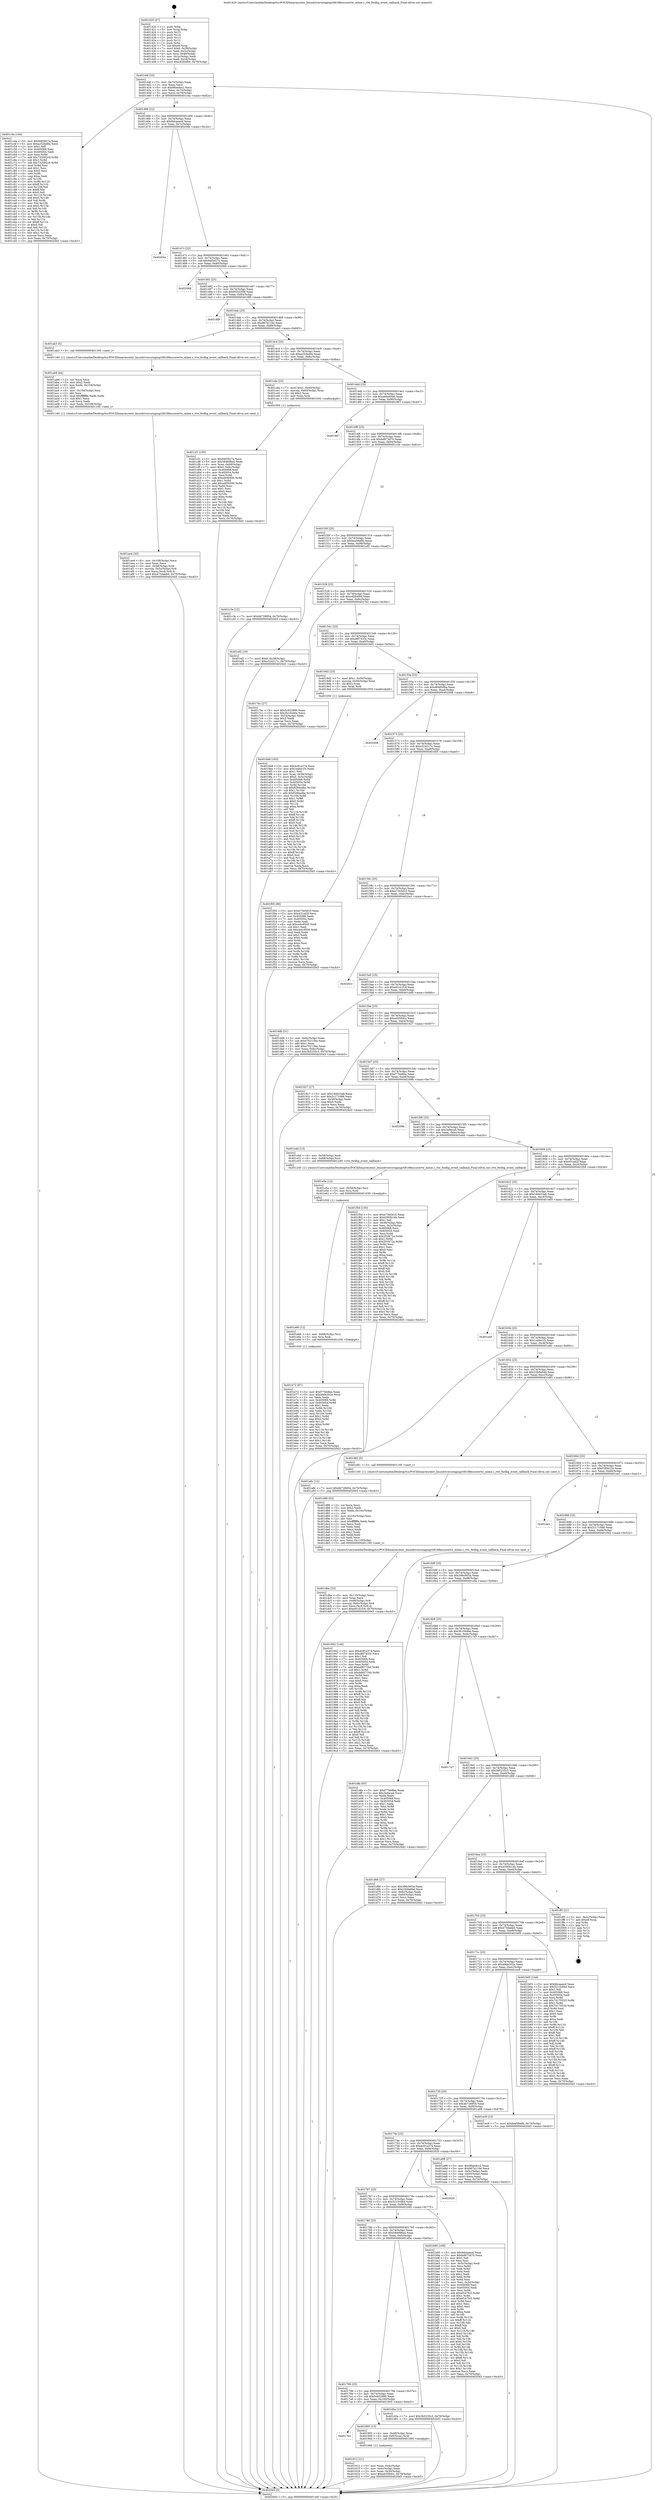 digraph "0x401420" {
  label = "0x401420 (/mnt/c/Users/mathe/Desktop/tcc/POCII/binaries/extr_linuxdriversstagingrtl8188eucorertw_mlme.c_rtw_fwdbg_event_callback_Final-ollvm.out::main(0))"
  labelloc = "t"
  node[shape=record]

  Entry [label="",width=0.3,height=0.3,shape=circle,fillcolor=black,style=filled]
  "0x40144f" [label="{
     0x40144f [23]\l
     | [instrs]\l
     &nbsp;&nbsp;0x40144f \<+3\>: mov -0x70(%rbp),%eax\l
     &nbsp;&nbsp;0x401452 \<+2\>: mov %eax,%ecx\l
     &nbsp;&nbsp;0x401454 \<+6\>: sub $0x86eedcc2,%ecx\l
     &nbsp;&nbsp;0x40145a \<+3\>: mov %eax,-0x74(%rbp)\l
     &nbsp;&nbsp;0x40145d \<+3\>: mov %ecx,-0x78(%rbp)\l
     &nbsp;&nbsp;0x401460 \<+6\>: je 0000000000401c4a \<main+0x82a\>\l
  }"]
  "0x401c4a" [label="{
     0x401c4a [144]\l
     | [instrs]\l
     &nbsp;&nbsp;0x401c4a \<+5\>: mov $0x94f3927a,%eax\l
     &nbsp;&nbsp;0x401c4f \<+5\>: mov $0xa252bd0e,%ecx\l
     &nbsp;&nbsp;0x401c54 \<+2\>: mov $0x1,%dl\l
     &nbsp;&nbsp;0x401c56 \<+7\>: mov 0x405068,%esi\l
     &nbsp;&nbsp;0x401c5d \<+7\>: mov 0x405054,%edi\l
     &nbsp;&nbsp;0x401c64 \<+3\>: mov %esi,%r8d\l
     &nbsp;&nbsp;0x401c67 \<+7\>: add $0x732082c9,%r8d\l
     &nbsp;&nbsp;0x401c6e \<+4\>: sub $0x1,%r8d\l
     &nbsp;&nbsp;0x401c72 \<+7\>: sub $0x732082c9,%r8d\l
     &nbsp;&nbsp;0x401c79 \<+4\>: imul %r8d,%esi\l
     &nbsp;&nbsp;0x401c7d \<+3\>: and $0x1,%esi\l
     &nbsp;&nbsp;0x401c80 \<+3\>: cmp $0x0,%esi\l
     &nbsp;&nbsp;0x401c83 \<+4\>: sete %r9b\l
     &nbsp;&nbsp;0x401c87 \<+3\>: cmp $0xa,%edi\l
     &nbsp;&nbsp;0x401c8a \<+4\>: setl %r10b\l
     &nbsp;&nbsp;0x401c8e \<+3\>: mov %r9b,%r11b\l
     &nbsp;&nbsp;0x401c91 \<+4\>: xor $0xff,%r11b\l
     &nbsp;&nbsp;0x401c95 \<+3\>: mov %r10b,%bl\l
     &nbsp;&nbsp;0x401c98 \<+3\>: xor $0xff,%bl\l
     &nbsp;&nbsp;0x401c9b \<+3\>: xor $0x0,%dl\l
     &nbsp;&nbsp;0x401c9e \<+3\>: mov %r11b,%r14b\l
     &nbsp;&nbsp;0x401ca1 \<+4\>: and $0x0,%r14b\l
     &nbsp;&nbsp;0x401ca5 \<+3\>: and %dl,%r9b\l
     &nbsp;&nbsp;0x401ca8 \<+3\>: mov %bl,%r15b\l
     &nbsp;&nbsp;0x401cab \<+4\>: and $0x0,%r15b\l
     &nbsp;&nbsp;0x401caf \<+3\>: and %dl,%r10b\l
     &nbsp;&nbsp;0x401cb2 \<+3\>: or %r9b,%r14b\l
     &nbsp;&nbsp;0x401cb5 \<+3\>: or %r10b,%r15b\l
     &nbsp;&nbsp;0x401cb8 \<+3\>: xor %r15b,%r14b\l
     &nbsp;&nbsp;0x401cbb \<+3\>: or %bl,%r11b\l
     &nbsp;&nbsp;0x401cbe \<+4\>: xor $0xff,%r11b\l
     &nbsp;&nbsp;0x401cc2 \<+3\>: or $0x0,%dl\l
     &nbsp;&nbsp;0x401cc5 \<+3\>: and %dl,%r11b\l
     &nbsp;&nbsp;0x401cc8 \<+3\>: or %r11b,%r14b\l
     &nbsp;&nbsp;0x401ccb \<+4\>: test $0x1,%r14b\l
     &nbsp;&nbsp;0x401ccf \<+3\>: cmovne %ecx,%eax\l
     &nbsp;&nbsp;0x401cd2 \<+3\>: mov %eax,-0x70(%rbp)\l
     &nbsp;&nbsp;0x401cd5 \<+5\>: jmp 00000000004020d3 \<main+0xcb3\>\l
  }"]
  "0x401466" [label="{
     0x401466 [22]\l
     | [instrs]\l
     &nbsp;&nbsp;0x401466 \<+5\>: jmp 000000000040146b \<main+0x4b\>\l
     &nbsp;&nbsp;0x40146b \<+3\>: mov -0x74(%rbp),%eax\l
     &nbsp;&nbsp;0x40146e \<+5\>: sub $0x8dcaeecd,%eax\l
     &nbsp;&nbsp;0x401473 \<+3\>: mov %eax,-0x7c(%rbp)\l
     &nbsp;&nbsp;0x401476 \<+6\>: je 000000000040204e \<main+0xc2e\>\l
  }"]
  Exit [label="",width=0.3,height=0.3,shape=circle,fillcolor=black,style=filled,peripheries=2]
  "0x40204e" [label="{
     0x40204e\l
  }", style=dashed]
  "0x40147c" [label="{
     0x40147c [22]\l
     | [instrs]\l
     &nbsp;&nbsp;0x40147c \<+5\>: jmp 0000000000401481 \<main+0x61\>\l
     &nbsp;&nbsp;0x401481 \<+3\>: mov -0x74(%rbp),%eax\l
     &nbsp;&nbsp;0x401484 \<+5\>: sub $0x94f3927a,%eax\l
     &nbsp;&nbsp;0x401489 \<+3\>: mov %eax,-0x80(%rbp)\l
     &nbsp;&nbsp;0x40148c \<+6\>: je 000000000040206d \<main+0xc4d\>\l
  }"]
  "0x401e72" [label="{
     0x401e72 [87]\l
     | [instrs]\l
     &nbsp;&nbsp;0x401e72 \<+5\>: mov $0xf77bb8ba,%eax\l
     &nbsp;&nbsp;0x401e77 \<+5\>: mov $0x49de302e,%ecx\l
     &nbsp;&nbsp;0x401e7c \<+2\>: xor %edx,%edx\l
     &nbsp;&nbsp;0x401e7e \<+8\>: mov 0x405068,%r8d\l
     &nbsp;&nbsp;0x401e86 \<+8\>: mov 0x405054,%r9d\l
     &nbsp;&nbsp;0x401e8e \<+3\>: sub $0x1,%edx\l
     &nbsp;&nbsp;0x401e91 \<+3\>: mov %r8d,%r10d\l
     &nbsp;&nbsp;0x401e94 \<+3\>: add %edx,%r10d\l
     &nbsp;&nbsp;0x401e97 \<+4\>: imul %r10d,%r8d\l
     &nbsp;&nbsp;0x401e9b \<+4\>: and $0x1,%r8d\l
     &nbsp;&nbsp;0x401e9f \<+4\>: cmp $0x0,%r8d\l
     &nbsp;&nbsp;0x401ea3 \<+4\>: sete %r11b\l
     &nbsp;&nbsp;0x401ea7 \<+4\>: cmp $0xa,%r9d\l
     &nbsp;&nbsp;0x401eab \<+3\>: setl %bl\l
     &nbsp;&nbsp;0x401eae \<+3\>: mov %r11b,%r14b\l
     &nbsp;&nbsp;0x401eb1 \<+3\>: and %bl,%r14b\l
     &nbsp;&nbsp;0x401eb4 \<+3\>: xor %bl,%r11b\l
     &nbsp;&nbsp;0x401eb7 \<+3\>: or %r11b,%r14b\l
     &nbsp;&nbsp;0x401eba \<+4\>: test $0x1,%r14b\l
     &nbsp;&nbsp;0x401ebe \<+3\>: cmovne %ecx,%eax\l
     &nbsp;&nbsp;0x401ec1 \<+3\>: mov %eax,-0x70(%rbp)\l
     &nbsp;&nbsp;0x401ec4 \<+5\>: jmp 00000000004020d3 \<main+0xcb3\>\l
  }"]
  "0x40206d" [label="{
     0x40206d\l
  }", style=dashed]
  "0x401492" [label="{
     0x401492 [25]\l
     | [instrs]\l
     &nbsp;&nbsp;0x401492 \<+5\>: jmp 0000000000401497 \<main+0x77\>\l
     &nbsp;&nbsp;0x401497 \<+3\>: mov -0x74(%rbp),%eax\l
     &nbsp;&nbsp;0x40149a \<+5\>: sub $0x95542f38,%eax\l
     &nbsp;&nbsp;0x40149f \<+6\>: mov %eax,-0x84(%rbp)\l
     &nbsp;&nbsp;0x4014a5 \<+6\>: je 00000000004018f9 \<main+0x4d9\>\l
  }"]
  "0x401e66" [label="{
     0x401e66 [12]\l
     | [instrs]\l
     &nbsp;&nbsp;0x401e66 \<+4\>: mov -0x68(%rbp),%rsi\l
     &nbsp;&nbsp;0x401e6a \<+3\>: mov %rsi,%rdi\l
     &nbsp;&nbsp;0x401e6d \<+5\>: call 0000000000401030 \<free@plt\>\l
     | [calls]\l
     &nbsp;&nbsp;0x401030 \{1\} (unknown)\l
  }"]
  "0x4018f9" [label="{
     0x4018f9\l
  }", style=dashed]
  "0x4014ab" [label="{
     0x4014ab [25]\l
     | [instrs]\l
     &nbsp;&nbsp;0x4014ab \<+5\>: jmp 00000000004014b0 \<main+0x90\>\l
     &nbsp;&nbsp;0x4014b0 \<+3\>: mov -0x74(%rbp),%eax\l
     &nbsp;&nbsp;0x4014b3 \<+5\>: sub $0x967a116e,%eax\l
     &nbsp;&nbsp;0x4014b8 \<+6\>: mov %eax,-0x88(%rbp)\l
     &nbsp;&nbsp;0x4014be \<+6\>: je 0000000000401ab3 \<main+0x693\>\l
  }"]
  "0x401e5a" [label="{
     0x401e5a [12]\l
     | [instrs]\l
     &nbsp;&nbsp;0x401e5a \<+4\>: mov -0x58(%rbp),%rsi\l
     &nbsp;&nbsp;0x401e5e \<+3\>: mov %rsi,%rdi\l
     &nbsp;&nbsp;0x401e61 \<+5\>: call 0000000000401030 \<free@plt\>\l
     | [calls]\l
     &nbsp;&nbsp;0x401030 \{1\} (unknown)\l
  }"]
  "0x401ab3" [label="{
     0x401ab3 [5]\l
     | [instrs]\l
     &nbsp;&nbsp;0x401ab3 \<+5\>: call 0000000000401160 \<next_i\>\l
     | [calls]\l
     &nbsp;&nbsp;0x401160 \{1\} (/mnt/c/Users/mathe/Desktop/tcc/POCII/binaries/extr_linuxdriversstagingrtl8188eucorertw_mlme.c_rtw_fwdbg_event_callback_Final-ollvm.out::next_i)\l
  }"]
  "0x4014c4" [label="{
     0x4014c4 [25]\l
     | [instrs]\l
     &nbsp;&nbsp;0x4014c4 \<+5\>: jmp 00000000004014c9 \<main+0xa9\>\l
     &nbsp;&nbsp;0x4014c9 \<+3\>: mov -0x74(%rbp),%eax\l
     &nbsp;&nbsp;0x4014cc \<+5\>: sub $0xa252bd0e,%eax\l
     &nbsp;&nbsp;0x4014d1 \<+6\>: mov %eax,-0x8c(%rbp)\l
     &nbsp;&nbsp;0x4014d7 \<+6\>: je 0000000000401cda \<main+0x8ba\>\l
  }"]
  "0x401dba" [label="{
     0x401dba [33]\l
     | [instrs]\l
     &nbsp;&nbsp;0x401dba \<+6\>: mov -0x110(%rbp),%ecx\l
     &nbsp;&nbsp;0x401dc0 \<+3\>: imul %eax,%ecx\l
     &nbsp;&nbsp;0x401dc3 \<+4\>: mov -0x68(%rbp),%r8\l
     &nbsp;&nbsp;0x401dc7 \<+4\>: movslq -0x6c(%rbp),%r9\l
     &nbsp;&nbsp;0x401dcb \<+4\>: mov %ecx,(%r8,%r9,4)\l
     &nbsp;&nbsp;0x401dcf \<+7\>: movl $0xe9141f18,-0x70(%rbp)\l
     &nbsp;&nbsp;0x401dd6 \<+5\>: jmp 00000000004020d3 \<main+0xcb3\>\l
  }"]
  "0x401cda" [label="{
     0x401cda [23]\l
     | [instrs]\l
     &nbsp;&nbsp;0x401cda \<+7\>: movl $0x1,-0x60(%rbp)\l
     &nbsp;&nbsp;0x401ce1 \<+4\>: movslq -0x60(%rbp),%rax\l
     &nbsp;&nbsp;0x401ce5 \<+4\>: shl $0x2,%rax\l
     &nbsp;&nbsp;0x401ce9 \<+3\>: mov %rax,%rdi\l
     &nbsp;&nbsp;0x401cec \<+5\>: call 0000000000401050 \<malloc@plt\>\l
     | [calls]\l
     &nbsp;&nbsp;0x401050 \{1\} (unknown)\l
  }"]
  "0x4014dd" [label="{
     0x4014dd [25]\l
     | [instrs]\l
     &nbsp;&nbsp;0x4014dd \<+5\>: jmp 00000000004014e2 \<main+0xc2\>\l
     &nbsp;&nbsp;0x4014e2 \<+3\>: mov -0x74(%rbp),%eax\l
     &nbsp;&nbsp;0x4014e5 \<+5\>: sub $0xa66e60e6,%eax\l
     &nbsp;&nbsp;0x4014ea \<+6\>: mov %eax,-0x90(%rbp)\l
     &nbsp;&nbsp;0x4014f0 \<+6\>: je 0000000000401867 \<main+0x447\>\l
  }"]
  "0x401d86" [label="{
     0x401d86 [52]\l
     | [instrs]\l
     &nbsp;&nbsp;0x401d86 \<+2\>: xor %ecx,%ecx\l
     &nbsp;&nbsp;0x401d88 \<+5\>: mov $0x2,%edx\l
     &nbsp;&nbsp;0x401d8d \<+6\>: mov %edx,-0x10c(%rbp)\l
     &nbsp;&nbsp;0x401d93 \<+1\>: cltd\l
     &nbsp;&nbsp;0x401d94 \<+6\>: mov -0x10c(%rbp),%esi\l
     &nbsp;&nbsp;0x401d9a \<+2\>: idiv %esi\l
     &nbsp;&nbsp;0x401d9c \<+6\>: imul $0xfffffffe,%edx,%edx\l
     &nbsp;&nbsp;0x401da2 \<+2\>: mov %ecx,%edi\l
     &nbsp;&nbsp;0x401da4 \<+2\>: sub %edx,%edi\l
     &nbsp;&nbsp;0x401da6 \<+2\>: mov %ecx,%edx\l
     &nbsp;&nbsp;0x401da8 \<+3\>: sub $0x1,%edx\l
     &nbsp;&nbsp;0x401dab \<+2\>: add %edx,%edi\l
     &nbsp;&nbsp;0x401dad \<+2\>: sub %edi,%ecx\l
     &nbsp;&nbsp;0x401daf \<+6\>: mov %ecx,-0x110(%rbp)\l
     &nbsp;&nbsp;0x401db5 \<+5\>: call 0000000000401160 \<next_i\>\l
     | [calls]\l
     &nbsp;&nbsp;0x401160 \{1\} (/mnt/c/Users/mathe/Desktop/tcc/POCII/binaries/extr_linuxdriversstagingrtl8188eucorertw_mlme.c_rtw_fwdbg_event_callback_Final-ollvm.out::next_i)\l
  }"]
  "0x401867" [label="{
     0x401867\l
  }", style=dashed]
  "0x4014f6" [label="{
     0x4014f6 [25]\l
     | [instrs]\l
     &nbsp;&nbsp;0x4014f6 \<+5\>: jmp 00000000004014fb \<main+0xdb\>\l
     &nbsp;&nbsp;0x4014fb \<+3\>: mov -0x74(%rbp),%eax\l
     &nbsp;&nbsp;0x4014fe \<+5\>: sub $0xbd873d70,%eax\l
     &nbsp;&nbsp;0x401503 \<+6\>: mov %eax,-0x94(%rbp)\l
     &nbsp;&nbsp;0x401509 \<+6\>: je 0000000000401c3e \<main+0x81e\>\l
  }"]
  "0x401cf1" [label="{
     0x401cf1 [105]\l
     | [instrs]\l
     &nbsp;&nbsp;0x401cf1 \<+5\>: mov $0x94f3927a,%ecx\l
     &nbsp;&nbsp;0x401cf6 \<+5\>: mov $0x584698a4,%edx\l
     &nbsp;&nbsp;0x401cfb \<+4\>: mov %rax,-0x68(%rbp)\l
     &nbsp;&nbsp;0x401cff \<+7\>: movl $0x0,-0x6c(%rbp)\l
     &nbsp;&nbsp;0x401d06 \<+7\>: mov 0x405068,%esi\l
     &nbsp;&nbsp;0x401d0d \<+8\>: mov 0x405054,%r8d\l
     &nbsp;&nbsp;0x401d15 \<+3\>: mov %esi,%r9d\l
     &nbsp;&nbsp;0x401d18 \<+7\>: sub $0xa4f36500,%r9d\l
     &nbsp;&nbsp;0x401d1f \<+4\>: sub $0x1,%r9d\l
     &nbsp;&nbsp;0x401d23 \<+7\>: add $0xa4f36500,%r9d\l
     &nbsp;&nbsp;0x401d2a \<+4\>: imul %r9d,%esi\l
     &nbsp;&nbsp;0x401d2e \<+3\>: and $0x1,%esi\l
     &nbsp;&nbsp;0x401d31 \<+3\>: cmp $0x0,%esi\l
     &nbsp;&nbsp;0x401d34 \<+4\>: sete %r10b\l
     &nbsp;&nbsp;0x401d38 \<+4\>: cmp $0xa,%r8d\l
     &nbsp;&nbsp;0x401d3c \<+4\>: setl %r11b\l
     &nbsp;&nbsp;0x401d40 \<+3\>: mov %r10b,%bl\l
     &nbsp;&nbsp;0x401d43 \<+3\>: and %r11b,%bl\l
     &nbsp;&nbsp;0x401d46 \<+3\>: xor %r11b,%r10b\l
     &nbsp;&nbsp;0x401d49 \<+3\>: or %r10b,%bl\l
     &nbsp;&nbsp;0x401d4c \<+3\>: test $0x1,%bl\l
     &nbsp;&nbsp;0x401d4f \<+3\>: cmovne %edx,%ecx\l
     &nbsp;&nbsp;0x401d52 \<+3\>: mov %ecx,-0x70(%rbp)\l
     &nbsp;&nbsp;0x401d55 \<+5\>: jmp 00000000004020d3 \<main+0xcb3\>\l
  }"]
  "0x401c3e" [label="{
     0x401c3e [12]\l
     | [instrs]\l
     &nbsp;&nbsp;0x401c3e \<+7\>: movl $0x4b728954,-0x70(%rbp)\l
     &nbsp;&nbsp;0x401c45 \<+5\>: jmp 00000000004020d3 \<main+0xcb3\>\l
  }"]
  "0x40150f" [label="{
     0x40150f [25]\l
     | [instrs]\l
     &nbsp;&nbsp;0x40150f \<+5\>: jmp 0000000000401514 \<main+0xf4\>\l
     &nbsp;&nbsp;0x401514 \<+3\>: mov -0x74(%rbp),%eax\l
     &nbsp;&nbsp;0x401517 \<+5\>: sub $0xbea58a9b,%eax\l
     &nbsp;&nbsp;0x40151c \<+6\>: mov %eax,-0x98(%rbp)\l
     &nbsp;&nbsp;0x401522 \<+6\>: je 0000000000401ef2 \<main+0xad2\>\l
  }"]
  "0x401ae4" [label="{
     0x401ae4 [33]\l
     | [instrs]\l
     &nbsp;&nbsp;0x401ae4 \<+6\>: mov -0x108(%rbp),%ecx\l
     &nbsp;&nbsp;0x401aea \<+3\>: imul %eax,%ecx\l
     &nbsp;&nbsp;0x401aed \<+4\>: mov -0x58(%rbp),%rdi\l
     &nbsp;&nbsp;0x401af1 \<+4\>: movslq -0x5c(%rbp),%r8\l
     &nbsp;&nbsp;0x401af5 \<+4\>: mov %ecx,(%rdi,%r8,4)\l
     &nbsp;&nbsp;0x401af9 \<+7\>: movl $0x473dabb0,-0x70(%rbp)\l
     &nbsp;&nbsp;0x401b00 \<+5\>: jmp 00000000004020d3 \<main+0xcb3\>\l
  }"]
  "0x401ef2" [label="{
     0x401ef2 [19]\l
     | [instrs]\l
     &nbsp;&nbsp;0x401ef2 \<+7\>: movl $0x0,-0x38(%rbp)\l
     &nbsp;&nbsp;0x401ef9 \<+7\>: movl $0xe324217c,-0x70(%rbp)\l
     &nbsp;&nbsp;0x401f00 \<+5\>: jmp 00000000004020d3 \<main+0xcb3\>\l
  }"]
  "0x401528" [label="{
     0x401528 [25]\l
     | [instrs]\l
     &nbsp;&nbsp;0x401528 \<+5\>: jmp 000000000040152d \<main+0x10d\>\l
     &nbsp;&nbsp;0x40152d \<+3\>: mov -0x74(%rbp),%eax\l
     &nbsp;&nbsp;0x401530 \<+5\>: sub $0xc8284f00,%eax\l
     &nbsp;&nbsp;0x401535 \<+6\>: mov %eax,-0x9c(%rbp)\l
     &nbsp;&nbsp;0x40153b \<+6\>: je 00000000004017bc \<main+0x39c\>\l
  }"]
  "0x401ab8" [label="{
     0x401ab8 [44]\l
     | [instrs]\l
     &nbsp;&nbsp;0x401ab8 \<+2\>: xor %ecx,%ecx\l
     &nbsp;&nbsp;0x401aba \<+5\>: mov $0x2,%edx\l
     &nbsp;&nbsp;0x401abf \<+6\>: mov %edx,-0x104(%rbp)\l
     &nbsp;&nbsp;0x401ac5 \<+1\>: cltd\l
     &nbsp;&nbsp;0x401ac6 \<+6\>: mov -0x104(%rbp),%esi\l
     &nbsp;&nbsp;0x401acc \<+2\>: idiv %esi\l
     &nbsp;&nbsp;0x401ace \<+6\>: imul $0xfffffffe,%edx,%edx\l
     &nbsp;&nbsp;0x401ad4 \<+3\>: sub $0x1,%ecx\l
     &nbsp;&nbsp;0x401ad7 \<+2\>: sub %ecx,%edx\l
     &nbsp;&nbsp;0x401ad9 \<+6\>: mov %edx,-0x108(%rbp)\l
     &nbsp;&nbsp;0x401adf \<+5\>: call 0000000000401160 \<next_i\>\l
     | [calls]\l
     &nbsp;&nbsp;0x401160 \{1\} (/mnt/c/Users/mathe/Desktop/tcc/POCII/binaries/extr_linuxdriversstagingrtl8188eucorertw_mlme.c_rtw_fwdbg_event_callback_Final-ollvm.out::next_i)\l
  }"]
  "0x4017bc" [label="{
     0x4017bc [27]\l
     | [instrs]\l
     &nbsp;&nbsp;0x4017bc \<+5\>: mov $0x5c652880,%eax\l
     &nbsp;&nbsp;0x4017c1 \<+5\>: mov $0x3b10446e,%ecx\l
     &nbsp;&nbsp;0x4017c6 \<+3\>: mov -0x34(%rbp),%edx\l
     &nbsp;&nbsp;0x4017c9 \<+3\>: cmp $0x2,%edx\l
     &nbsp;&nbsp;0x4017cc \<+3\>: cmovne %ecx,%eax\l
     &nbsp;&nbsp;0x4017cf \<+3\>: mov %eax,-0x70(%rbp)\l
     &nbsp;&nbsp;0x4017d2 \<+5\>: jmp 00000000004020d3 \<main+0xcb3\>\l
  }"]
  "0x401541" [label="{
     0x401541 [25]\l
     | [instrs]\l
     &nbsp;&nbsp;0x401541 \<+5\>: jmp 0000000000401546 \<main+0x126\>\l
     &nbsp;&nbsp;0x401546 \<+3\>: mov -0x74(%rbp),%eax\l
     &nbsp;&nbsp;0x401549 \<+5\>: sub $0xd6f7433c,%eax\l
     &nbsp;&nbsp;0x40154e \<+6\>: mov %eax,-0xa0(%rbp)\l
     &nbsp;&nbsp;0x401554 \<+6\>: je 00000000004019d2 \<main+0x5b2\>\l
  }"]
  "0x4020d3" [label="{
     0x4020d3 [5]\l
     | [instrs]\l
     &nbsp;&nbsp;0x4020d3 \<+5\>: jmp 000000000040144f \<main+0x2f\>\l
  }"]
  "0x401420" [label="{
     0x401420 [47]\l
     | [instrs]\l
     &nbsp;&nbsp;0x401420 \<+1\>: push %rbp\l
     &nbsp;&nbsp;0x401421 \<+3\>: mov %rsp,%rbp\l
     &nbsp;&nbsp;0x401424 \<+2\>: push %r15\l
     &nbsp;&nbsp;0x401426 \<+2\>: push %r14\l
     &nbsp;&nbsp;0x401428 \<+2\>: push %r13\l
     &nbsp;&nbsp;0x40142a \<+2\>: push %r12\l
     &nbsp;&nbsp;0x40142c \<+1\>: push %rbx\l
     &nbsp;&nbsp;0x40142d \<+7\>: sub $0xe8,%rsp\l
     &nbsp;&nbsp;0x401434 \<+7\>: movl $0x0,-0x38(%rbp)\l
     &nbsp;&nbsp;0x40143b \<+3\>: mov %edi,-0x3c(%rbp)\l
     &nbsp;&nbsp;0x40143e \<+4\>: mov %rsi,-0x48(%rbp)\l
     &nbsp;&nbsp;0x401442 \<+3\>: mov -0x3c(%rbp),%edi\l
     &nbsp;&nbsp;0x401445 \<+3\>: mov %edi,-0x34(%rbp)\l
     &nbsp;&nbsp;0x401448 \<+7\>: movl $0xc8284f00,-0x70(%rbp)\l
  }"]
  "0x4019e9" [label="{
     0x4019e9 [163]\l
     | [instrs]\l
     &nbsp;&nbsp;0x4019e9 \<+5\>: mov $0x4c91e374,%ecx\l
     &nbsp;&nbsp;0x4019ee \<+5\>: mov $0x1ed4a1f1,%edx\l
     &nbsp;&nbsp;0x4019f3 \<+3\>: mov $0x1,%sil\l
     &nbsp;&nbsp;0x4019f6 \<+4\>: mov %rax,-0x58(%rbp)\l
     &nbsp;&nbsp;0x4019fa \<+7\>: movl $0x0,-0x5c(%rbp)\l
     &nbsp;&nbsp;0x401a01 \<+8\>: mov 0x405068,%r8d\l
     &nbsp;&nbsp;0x401a09 \<+8\>: mov 0x405054,%r9d\l
     &nbsp;&nbsp;0x401a11 \<+3\>: mov %r8d,%r10d\l
     &nbsp;&nbsp;0x401a14 \<+7\>: sub $0x8284adbc,%r10d\l
     &nbsp;&nbsp;0x401a1b \<+4\>: sub $0x1,%r10d\l
     &nbsp;&nbsp;0x401a1f \<+7\>: add $0x8284adbc,%r10d\l
     &nbsp;&nbsp;0x401a26 \<+4\>: imul %r10d,%r8d\l
     &nbsp;&nbsp;0x401a2a \<+4\>: and $0x1,%r8d\l
     &nbsp;&nbsp;0x401a2e \<+4\>: cmp $0x0,%r8d\l
     &nbsp;&nbsp;0x401a32 \<+4\>: sete %r11b\l
     &nbsp;&nbsp;0x401a36 \<+4\>: cmp $0xa,%r9d\l
     &nbsp;&nbsp;0x401a3a \<+3\>: setl %bl\l
     &nbsp;&nbsp;0x401a3d \<+3\>: mov %r11b,%r14b\l
     &nbsp;&nbsp;0x401a40 \<+4\>: xor $0xff,%r14b\l
     &nbsp;&nbsp;0x401a44 \<+3\>: mov %bl,%r15b\l
     &nbsp;&nbsp;0x401a47 \<+4\>: xor $0xff,%r15b\l
     &nbsp;&nbsp;0x401a4b \<+4\>: xor $0x0,%sil\l
     &nbsp;&nbsp;0x401a4f \<+3\>: mov %r14b,%r12b\l
     &nbsp;&nbsp;0x401a52 \<+4\>: and $0x0,%r12b\l
     &nbsp;&nbsp;0x401a56 \<+3\>: and %sil,%r11b\l
     &nbsp;&nbsp;0x401a59 \<+3\>: mov %r15b,%r13b\l
     &nbsp;&nbsp;0x401a5c \<+4\>: and $0x0,%r13b\l
     &nbsp;&nbsp;0x401a60 \<+3\>: and %sil,%bl\l
     &nbsp;&nbsp;0x401a63 \<+3\>: or %r11b,%r12b\l
     &nbsp;&nbsp;0x401a66 \<+3\>: or %bl,%r13b\l
     &nbsp;&nbsp;0x401a69 \<+3\>: xor %r13b,%r12b\l
     &nbsp;&nbsp;0x401a6c \<+3\>: or %r15b,%r14b\l
     &nbsp;&nbsp;0x401a6f \<+4\>: xor $0xff,%r14b\l
     &nbsp;&nbsp;0x401a73 \<+4\>: or $0x0,%sil\l
     &nbsp;&nbsp;0x401a77 \<+3\>: and %sil,%r14b\l
     &nbsp;&nbsp;0x401a7a \<+3\>: or %r14b,%r12b\l
     &nbsp;&nbsp;0x401a7d \<+4\>: test $0x1,%r12b\l
     &nbsp;&nbsp;0x401a81 \<+3\>: cmovne %edx,%ecx\l
     &nbsp;&nbsp;0x401a84 \<+3\>: mov %ecx,-0x70(%rbp)\l
     &nbsp;&nbsp;0x401a87 \<+5\>: jmp 00000000004020d3 \<main+0xcb3\>\l
  }"]
  "0x4019d2" [label="{
     0x4019d2 [23]\l
     | [instrs]\l
     &nbsp;&nbsp;0x4019d2 \<+7\>: movl $0x1,-0x50(%rbp)\l
     &nbsp;&nbsp;0x4019d9 \<+4\>: movslq -0x50(%rbp),%rax\l
     &nbsp;&nbsp;0x4019dd \<+4\>: shl $0x2,%rax\l
     &nbsp;&nbsp;0x4019e1 \<+3\>: mov %rax,%rdi\l
     &nbsp;&nbsp;0x4019e4 \<+5\>: call 0000000000401050 \<malloc@plt\>\l
     | [calls]\l
     &nbsp;&nbsp;0x401050 \{1\} (unknown)\l
  }"]
  "0x40155a" [label="{
     0x40155a [25]\l
     | [instrs]\l
     &nbsp;&nbsp;0x40155a \<+5\>: jmp 000000000040155f \<main+0x13f\>\l
     &nbsp;&nbsp;0x40155f \<+3\>: mov -0x74(%rbp),%eax\l
     &nbsp;&nbsp;0x401562 \<+5\>: sub $0xd8483dba,%eax\l
     &nbsp;&nbsp;0x401567 \<+6\>: mov %eax,-0xa4(%rbp)\l
     &nbsp;&nbsp;0x40156d \<+6\>: je 0000000000402008 \<main+0xbe8\>\l
  }"]
  "0x401912" [label="{
     0x401912 [21]\l
     | [instrs]\l
     &nbsp;&nbsp;0x401912 \<+3\>: mov %eax,-0x4c(%rbp)\l
     &nbsp;&nbsp;0x401915 \<+3\>: mov -0x4c(%rbp),%eax\l
     &nbsp;&nbsp;0x401918 \<+3\>: mov %eax,-0x30(%rbp)\l
     &nbsp;&nbsp;0x40191b \<+7\>: movl $0xed3584cc,-0x70(%rbp)\l
     &nbsp;&nbsp;0x401922 \<+5\>: jmp 00000000004020d3 \<main+0xcb3\>\l
  }"]
  "0x402008" [label="{
     0x402008\l
  }", style=dashed]
  "0x401573" [label="{
     0x401573 [25]\l
     | [instrs]\l
     &nbsp;&nbsp;0x401573 \<+5\>: jmp 0000000000401578 \<main+0x158\>\l
     &nbsp;&nbsp;0x401578 \<+3\>: mov -0x74(%rbp),%eax\l
     &nbsp;&nbsp;0x40157b \<+5\>: sub $0xe324217c,%eax\l
     &nbsp;&nbsp;0x401580 \<+6\>: mov %eax,-0xa8(%rbp)\l
     &nbsp;&nbsp;0x401586 \<+6\>: je 0000000000401f05 \<main+0xae5\>\l
  }"]
  "0x4017b2" [label="{
     0x4017b2\l
  }", style=dashed]
  "0x401f05" [label="{
     0x401f05 [88]\l
     | [instrs]\l
     &nbsp;&nbsp;0x401f05 \<+5\>: mov $0xe73e5d10,%eax\l
     &nbsp;&nbsp;0x401f0a \<+5\>: mov $0x431ad2f,%ecx\l
     &nbsp;&nbsp;0x401f0f \<+7\>: mov 0x405068,%edx\l
     &nbsp;&nbsp;0x401f16 \<+7\>: mov 0x405054,%esi\l
     &nbsp;&nbsp;0x401f1d \<+2\>: mov %edx,%edi\l
     &nbsp;&nbsp;0x401f1f \<+6\>: sub $0xce4c8500,%edi\l
     &nbsp;&nbsp;0x401f25 \<+3\>: sub $0x1,%edi\l
     &nbsp;&nbsp;0x401f28 \<+6\>: add $0xce4c8500,%edi\l
     &nbsp;&nbsp;0x401f2e \<+3\>: imul %edi,%edx\l
     &nbsp;&nbsp;0x401f31 \<+3\>: and $0x1,%edx\l
     &nbsp;&nbsp;0x401f34 \<+3\>: cmp $0x0,%edx\l
     &nbsp;&nbsp;0x401f37 \<+4\>: sete %r8b\l
     &nbsp;&nbsp;0x401f3b \<+3\>: cmp $0xa,%esi\l
     &nbsp;&nbsp;0x401f3e \<+4\>: setl %r9b\l
     &nbsp;&nbsp;0x401f42 \<+3\>: mov %r8b,%r10b\l
     &nbsp;&nbsp;0x401f45 \<+3\>: and %r9b,%r10b\l
     &nbsp;&nbsp;0x401f48 \<+3\>: xor %r9b,%r8b\l
     &nbsp;&nbsp;0x401f4b \<+3\>: or %r8b,%r10b\l
     &nbsp;&nbsp;0x401f4e \<+4\>: test $0x1,%r10b\l
     &nbsp;&nbsp;0x401f52 \<+3\>: cmovne %ecx,%eax\l
     &nbsp;&nbsp;0x401f55 \<+3\>: mov %eax,-0x70(%rbp)\l
     &nbsp;&nbsp;0x401f58 \<+5\>: jmp 00000000004020d3 \<main+0xcb3\>\l
  }"]
  "0x40158c" [label="{
     0x40158c [25]\l
     | [instrs]\l
     &nbsp;&nbsp;0x40158c \<+5\>: jmp 0000000000401591 \<main+0x171\>\l
     &nbsp;&nbsp;0x401591 \<+3\>: mov -0x74(%rbp),%eax\l
     &nbsp;&nbsp;0x401594 \<+5\>: sub $0xe73e5d10,%eax\l
     &nbsp;&nbsp;0x401599 \<+6\>: mov %eax,-0xac(%rbp)\l
     &nbsp;&nbsp;0x40159f \<+6\>: je 00000000004020cc \<main+0xcac\>\l
  }"]
  "0x401905" [label="{
     0x401905 [13]\l
     | [instrs]\l
     &nbsp;&nbsp;0x401905 \<+4\>: mov -0x48(%rbp),%rax\l
     &nbsp;&nbsp;0x401909 \<+4\>: mov 0x8(%rax),%rdi\l
     &nbsp;&nbsp;0x40190d \<+5\>: call 0000000000401060 \<atoi@plt\>\l
     | [calls]\l
     &nbsp;&nbsp;0x401060 \{1\} (unknown)\l
  }"]
  "0x4020cc" [label="{
     0x4020cc\l
  }", style=dashed]
  "0x4015a5" [label="{
     0x4015a5 [25]\l
     | [instrs]\l
     &nbsp;&nbsp;0x4015a5 \<+5\>: jmp 00000000004015aa \<main+0x18a\>\l
     &nbsp;&nbsp;0x4015aa \<+3\>: mov -0x74(%rbp),%eax\l
     &nbsp;&nbsp;0x4015ad \<+5\>: sub $0xe9141f18,%eax\l
     &nbsp;&nbsp;0x4015b2 \<+6\>: mov %eax,-0xb0(%rbp)\l
     &nbsp;&nbsp;0x4015b8 \<+6\>: je 0000000000401ddb \<main+0x9bb\>\l
  }"]
  "0x401799" [label="{
     0x401799 [25]\l
     | [instrs]\l
     &nbsp;&nbsp;0x401799 \<+5\>: jmp 000000000040179e \<main+0x37e\>\l
     &nbsp;&nbsp;0x40179e \<+3\>: mov -0x74(%rbp),%eax\l
     &nbsp;&nbsp;0x4017a1 \<+5\>: sub $0x5c652880,%eax\l
     &nbsp;&nbsp;0x4017a6 \<+6\>: mov %eax,-0x100(%rbp)\l
     &nbsp;&nbsp;0x4017ac \<+6\>: je 0000000000401905 \<main+0x4e5\>\l
  }"]
  "0x401ddb" [label="{
     0x401ddb [31]\l
     | [instrs]\l
     &nbsp;&nbsp;0x401ddb \<+3\>: mov -0x6c(%rbp),%eax\l
     &nbsp;&nbsp;0x401dde \<+5\>: sub $0xe76213be,%eax\l
     &nbsp;&nbsp;0x401de3 \<+3\>: add $0x1,%eax\l
     &nbsp;&nbsp;0x401de6 \<+5\>: add $0xe76213be,%eax\l
     &nbsp;&nbsp;0x401deb \<+3\>: mov %eax,-0x6c(%rbp)\l
     &nbsp;&nbsp;0x401dee \<+7\>: movl $0x3b5235c3,-0x70(%rbp)\l
     &nbsp;&nbsp;0x401df5 \<+5\>: jmp 00000000004020d3 \<main+0xcb3\>\l
  }"]
  "0x4015be" [label="{
     0x4015be [25]\l
     | [instrs]\l
     &nbsp;&nbsp;0x4015be \<+5\>: jmp 00000000004015c3 \<main+0x1a3\>\l
     &nbsp;&nbsp;0x4015c3 \<+3\>: mov -0x74(%rbp),%eax\l
     &nbsp;&nbsp;0x4015c6 \<+5\>: sub $0xed3584cc,%eax\l
     &nbsp;&nbsp;0x4015cb \<+6\>: mov %eax,-0xb4(%rbp)\l
     &nbsp;&nbsp;0x4015d1 \<+6\>: je 0000000000401927 \<main+0x507\>\l
  }"]
  "0x401d5a" [label="{
     0x401d5a [12]\l
     | [instrs]\l
     &nbsp;&nbsp;0x401d5a \<+7\>: movl $0x3b5235c3,-0x70(%rbp)\l
     &nbsp;&nbsp;0x401d61 \<+5\>: jmp 00000000004020d3 \<main+0xcb3\>\l
  }"]
  "0x401927" [label="{
     0x401927 [27]\l
     | [instrs]\l
     &nbsp;&nbsp;0x401927 \<+5\>: mov $0x1ddd23ab,%eax\l
     &nbsp;&nbsp;0x40192c \<+5\>: mov $0x2c171688,%ecx\l
     &nbsp;&nbsp;0x401931 \<+3\>: mov -0x30(%rbp),%edx\l
     &nbsp;&nbsp;0x401934 \<+3\>: cmp $0x0,%edx\l
     &nbsp;&nbsp;0x401937 \<+3\>: cmove %ecx,%eax\l
     &nbsp;&nbsp;0x40193a \<+3\>: mov %eax,-0x70(%rbp)\l
     &nbsp;&nbsp;0x40193d \<+5\>: jmp 00000000004020d3 \<main+0xcb3\>\l
  }"]
  "0x4015d7" [label="{
     0x4015d7 [25]\l
     | [instrs]\l
     &nbsp;&nbsp;0x4015d7 \<+5\>: jmp 00000000004015dc \<main+0x1bc\>\l
     &nbsp;&nbsp;0x4015dc \<+3\>: mov -0x74(%rbp),%eax\l
     &nbsp;&nbsp;0x4015df \<+5\>: sub $0xf77bb8ba,%eax\l
     &nbsp;&nbsp;0x4015e4 \<+6\>: mov %eax,-0xb8(%rbp)\l
     &nbsp;&nbsp;0x4015ea \<+6\>: je 000000000040209b \<main+0xc7b\>\l
  }"]
  "0x401780" [label="{
     0x401780 [25]\l
     | [instrs]\l
     &nbsp;&nbsp;0x401780 \<+5\>: jmp 0000000000401785 \<main+0x365\>\l
     &nbsp;&nbsp;0x401785 \<+3\>: mov -0x74(%rbp),%eax\l
     &nbsp;&nbsp;0x401788 \<+5\>: sub $0x584698a4,%eax\l
     &nbsp;&nbsp;0x40178d \<+6\>: mov %eax,-0xfc(%rbp)\l
     &nbsp;&nbsp;0x401793 \<+6\>: je 0000000000401d5a \<main+0x93a\>\l
  }"]
  "0x40209b" [label="{
     0x40209b\l
  }", style=dashed]
  "0x4015f0" [label="{
     0x4015f0 [25]\l
     | [instrs]\l
     &nbsp;&nbsp;0x4015f0 \<+5\>: jmp 00000000004015f5 \<main+0x1d5\>\l
     &nbsp;&nbsp;0x4015f5 \<+3\>: mov -0x74(%rbp),%eax\l
     &nbsp;&nbsp;0x4015f8 \<+5\>: sub $0x3a9aca4,%eax\l
     &nbsp;&nbsp;0x4015fd \<+6\>: mov %eax,-0xbc(%rbp)\l
     &nbsp;&nbsp;0x401603 \<+6\>: je 0000000000401e4d \<main+0xa2d\>\l
  }"]
  "0x401b95" [label="{
     0x401b95 [169]\l
     | [instrs]\l
     &nbsp;&nbsp;0x401b95 \<+5\>: mov $0x8dcaeecd,%eax\l
     &nbsp;&nbsp;0x401b9a \<+5\>: mov $0xbd873d70,%ecx\l
     &nbsp;&nbsp;0x401b9f \<+2\>: mov $0x1,%dl\l
     &nbsp;&nbsp;0x401ba1 \<+2\>: xor %esi,%esi\l
     &nbsp;&nbsp;0x401ba3 \<+3\>: mov -0x5c(%rbp),%edi\l
     &nbsp;&nbsp;0x401ba6 \<+3\>: mov %esi,%r8d\l
     &nbsp;&nbsp;0x401ba9 \<+3\>: sub %edi,%r8d\l
     &nbsp;&nbsp;0x401bac \<+2\>: mov %esi,%edi\l
     &nbsp;&nbsp;0x401bae \<+3\>: sub $0x1,%edi\l
     &nbsp;&nbsp;0x401bb1 \<+3\>: add %edi,%r8d\l
     &nbsp;&nbsp;0x401bb4 \<+3\>: sub %r8d,%esi\l
     &nbsp;&nbsp;0x401bb7 \<+3\>: mov %esi,-0x5c(%rbp)\l
     &nbsp;&nbsp;0x401bba \<+7\>: mov 0x405068,%esi\l
     &nbsp;&nbsp;0x401bc1 \<+7\>: mov 0x405054,%edi\l
     &nbsp;&nbsp;0x401bc8 \<+3\>: mov %esi,%r8d\l
     &nbsp;&nbsp;0x401bcb \<+7\>: add $0xef1b7fc5,%r8d\l
     &nbsp;&nbsp;0x401bd2 \<+4\>: sub $0x1,%r8d\l
     &nbsp;&nbsp;0x401bd6 \<+7\>: sub $0xef1b7fc5,%r8d\l
     &nbsp;&nbsp;0x401bdd \<+4\>: imul %r8d,%esi\l
     &nbsp;&nbsp;0x401be1 \<+3\>: and $0x1,%esi\l
     &nbsp;&nbsp;0x401be4 \<+3\>: cmp $0x0,%esi\l
     &nbsp;&nbsp;0x401be7 \<+4\>: sete %r9b\l
     &nbsp;&nbsp;0x401beb \<+3\>: cmp $0xa,%edi\l
     &nbsp;&nbsp;0x401bee \<+4\>: setl %r10b\l
     &nbsp;&nbsp;0x401bf2 \<+3\>: mov %r9b,%r11b\l
     &nbsp;&nbsp;0x401bf5 \<+4\>: xor $0xff,%r11b\l
     &nbsp;&nbsp;0x401bf9 \<+3\>: mov %r10b,%bl\l
     &nbsp;&nbsp;0x401bfc \<+3\>: xor $0xff,%bl\l
     &nbsp;&nbsp;0x401bff \<+3\>: xor $0x0,%dl\l
     &nbsp;&nbsp;0x401c02 \<+3\>: mov %r11b,%r14b\l
     &nbsp;&nbsp;0x401c05 \<+4\>: and $0x0,%r14b\l
     &nbsp;&nbsp;0x401c09 \<+3\>: and %dl,%r9b\l
     &nbsp;&nbsp;0x401c0c \<+3\>: mov %bl,%r15b\l
     &nbsp;&nbsp;0x401c0f \<+4\>: and $0x0,%r15b\l
     &nbsp;&nbsp;0x401c13 \<+3\>: and %dl,%r10b\l
     &nbsp;&nbsp;0x401c16 \<+3\>: or %r9b,%r14b\l
     &nbsp;&nbsp;0x401c19 \<+3\>: or %r10b,%r15b\l
     &nbsp;&nbsp;0x401c1c \<+3\>: xor %r15b,%r14b\l
     &nbsp;&nbsp;0x401c1f \<+3\>: or %bl,%r11b\l
     &nbsp;&nbsp;0x401c22 \<+4\>: xor $0xff,%r11b\l
     &nbsp;&nbsp;0x401c26 \<+3\>: or $0x0,%dl\l
     &nbsp;&nbsp;0x401c29 \<+3\>: and %dl,%r11b\l
     &nbsp;&nbsp;0x401c2c \<+3\>: or %r11b,%r14b\l
     &nbsp;&nbsp;0x401c2f \<+4\>: test $0x1,%r14b\l
     &nbsp;&nbsp;0x401c33 \<+3\>: cmovne %ecx,%eax\l
     &nbsp;&nbsp;0x401c36 \<+3\>: mov %eax,-0x70(%rbp)\l
     &nbsp;&nbsp;0x401c39 \<+5\>: jmp 00000000004020d3 \<main+0xcb3\>\l
  }"]
  "0x401e4d" [label="{
     0x401e4d [13]\l
     | [instrs]\l
     &nbsp;&nbsp;0x401e4d \<+4\>: mov -0x58(%rbp),%rdi\l
     &nbsp;&nbsp;0x401e51 \<+4\>: mov -0x68(%rbp),%rsi\l
     &nbsp;&nbsp;0x401e55 \<+5\>: call 0000000000401240 \<rtw_fwdbg_event_callback\>\l
     | [calls]\l
     &nbsp;&nbsp;0x401240 \{1\} (/mnt/c/Users/mathe/Desktop/tcc/POCII/binaries/extr_linuxdriversstagingrtl8188eucorertw_mlme.c_rtw_fwdbg_event_callback_Final-ollvm.out::rtw_fwdbg_event_callback)\l
  }"]
  "0x401609" [label="{
     0x401609 [25]\l
     | [instrs]\l
     &nbsp;&nbsp;0x401609 \<+5\>: jmp 000000000040160e \<main+0x1ee\>\l
     &nbsp;&nbsp;0x40160e \<+3\>: mov -0x74(%rbp),%eax\l
     &nbsp;&nbsp;0x401611 \<+5\>: sub $0x431ad2f,%eax\l
     &nbsp;&nbsp;0x401616 \<+6\>: mov %eax,-0xc0(%rbp)\l
     &nbsp;&nbsp;0x40161c \<+6\>: je 0000000000401f5d \<main+0xb3d\>\l
  }"]
  "0x401767" [label="{
     0x401767 [25]\l
     | [instrs]\l
     &nbsp;&nbsp;0x401767 \<+5\>: jmp 000000000040176c \<main+0x34c\>\l
     &nbsp;&nbsp;0x40176c \<+3\>: mov -0x74(%rbp),%eax\l
     &nbsp;&nbsp;0x40176f \<+5\>: sub $0x5215c064,%eax\l
     &nbsp;&nbsp;0x401774 \<+6\>: mov %eax,-0xf8(%rbp)\l
     &nbsp;&nbsp;0x40177a \<+6\>: je 0000000000401b95 \<main+0x775\>\l
  }"]
  "0x401f5d" [label="{
     0x401f5d [150]\l
     | [instrs]\l
     &nbsp;&nbsp;0x401f5d \<+5\>: mov $0xe73e5d10,%eax\l
     &nbsp;&nbsp;0x401f62 \<+5\>: mov $0x4393b14b,%ecx\l
     &nbsp;&nbsp;0x401f67 \<+2\>: mov $0x1,%dl\l
     &nbsp;&nbsp;0x401f69 \<+3\>: mov -0x38(%rbp),%esi\l
     &nbsp;&nbsp;0x401f6c \<+3\>: mov %esi,-0x2c(%rbp)\l
     &nbsp;&nbsp;0x401f6f \<+7\>: mov 0x405068,%esi\l
     &nbsp;&nbsp;0x401f76 \<+7\>: mov 0x405054,%edi\l
     &nbsp;&nbsp;0x401f7d \<+3\>: mov %esi,%r8d\l
     &nbsp;&nbsp;0x401f80 \<+7\>: add $0x2f1f472a,%r8d\l
     &nbsp;&nbsp;0x401f87 \<+4\>: sub $0x1,%r8d\l
     &nbsp;&nbsp;0x401f8b \<+7\>: sub $0x2f1f472a,%r8d\l
     &nbsp;&nbsp;0x401f92 \<+4\>: imul %r8d,%esi\l
     &nbsp;&nbsp;0x401f96 \<+3\>: and $0x1,%esi\l
     &nbsp;&nbsp;0x401f99 \<+3\>: cmp $0x0,%esi\l
     &nbsp;&nbsp;0x401f9c \<+4\>: sete %r9b\l
     &nbsp;&nbsp;0x401fa0 \<+3\>: cmp $0xa,%edi\l
     &nbsp;&nbsp;0x401fa3 \<+4\>: setl %r10b\l
     &nbsp;&nbsp;0x401fa7 \<+3\>: mov %r9b,%r11b\l
     &nbsp;&nbsp;0x401faa \<+4\>: xor $0xff,%r11b\l
     &nbsp;&nbsp;0x401fae \<+3\>: mov %r10b,%bl\l
     &nbsp;&nbsp;0x401fb1 \<+3\>: xor $0xff,%bl\l
     &nbsp;&nbsp;0x401fb4 \<+3\>: xor $0x0,%dl\l
     &nbsp;&nbsp;0x401fb7 \<+3\>: mov %r11b,%r14b\l
     &nbsp;&nbsp;0x401fba \<+4\>: and $0x0,%r14b\l
     &nbsp;&nbsp;0x401fbe \<+3\>: and %dl,%r9b\l
     &nbsp;&nbsp;0x401fc1 \<+3\>: mov %bl,%r15b\l
     &nbsp;&nbsp;0x401fc4 \<+4\>: and $0x0,%r15b\l
     &nbsp;&nbsp;0x401fc8 \<+3\>: and %dl,%r10b\l
     &nbsp;&nbsp;0x401fcb \<+3\>: or %r9b,%r14b\l
     &nbsp;&nbsp;0x401fce \<+3\>: or %r10b,%r15b\l
     &nbsp;&nbsp;0x401fd1 \<+3\>: xor %r15b,%r14b\l
     &nbsp;&nbsp;0x401fd4 \<+3\>: or %bl,%r11b\l
     &nbsp;&nbsp;0x401fd7 \<+4\>: xor $0xff,%r11b\l
     &nbsp;&nbsp;0x401fdb \<+3\>: or $0x0,%dl\l
     &nbsp;&nbsp;0x401fde \<+3\>: and %dl,%r11b\l
     &nbsp;&nbsp;0x401fe1 \<+3\>: or %r11b,%r14b\l
     &nbsp;&nbsp;0x401fe4 \<+4\>: test $0x1,%r14b\l
     &nbsp;&nbsp;0x401fe8 \<+3\>: cmovne %ecx,%eax\l
     &nbsp;&nbsp;0x401feb \<+3\>: mov %eax,-0x70(%rbp)\l
     &nbsp;&nbsp;0x401fee \<+5\>: jmp 00000000004020d3 \<main+0xcb3\>\l
  }"]
  "0x401622" [label="{
     0x401622 [25]\l
     | [instrs]\l
     &nbsp;&nbsp;0x401622 \<+5\>: jmp 0000000000401627 \<main+0x207\>\l
     &nbsp;&nbsp;0x401627 \<+3\>: mov -0x74(%rbp),%eax\l
     &nbsp;&nbsp;0x40162a \<+5\>: sub $0x1ddd23ab,%eax\l
     &nbsp;&nbsp;0x40162f \<+6\>: mov %eax,-0xc4(%rbp)\l
     &nbsp;&nbsp;0x401635 \<+6\>: je 0000000000401ed5 \<main+0xab5\>\l
  }"]
  "0x402020" [label="{
     0x402020\l
  }", style=dashed]
  "0x401ed5" [label="{
     0x401ed5\l
  }", style=dashed]
  "0x40163b" [label="{
     0x40163b [25]\l
     | [instrs]\l
     &nbsp;&nbsp;0x40163b \<+5\>: jmp 0000000000401640 \<main+0x220\>\l
     &nbsp;&nbsp;0x401640 \<+3\>: mov -0x74(%rbp),%eax\l
     &nbsp;&nbsp;0x401643 \<+5\>: sub $0x1ed4a1f1,%eax\l
     &nbsp;&nbsp;0x401648 \<+6\>: mov %eax,-0xc8(%rbp)\l
     &nbsp;&nbsp;0x40164e \<+6\>: je 0000000000401a8c \<main+0x66c\>\l
  }"]
  "0x40174e" [label="{
     0x40174e [25]\l
     | [instrs]\l
     &nbsp;&nbsp;0x40174e \<+5\>: jmp 0000000000401753 \<main+0x333\>\l
     &nbsp;&nbsp;0x401753 \<+3\>: mov -0x74(%rbp),%eax\l
     &nbsp;&nbsp;0x401756 \<+5\>: sub $0x4c91e374,%eax\l
     &nbsp;&nbsp;0x40175b \<+6\>: mov %eax,-0xf4(%rbp)\l
     &nbsp;&nbsp;0x401761 \<+6\>: je 0000000000402020 \<main+0xc00\>\l
  }"]
  "0x401a8c" [label="{
     0x401a8c [12]\l
     | [instrs]\l
     &nbsp;&nbsp;0x401a8c \<+7\>: movl $0x4b728954,-0x70(%rbp)\l
     &nbsp;&nbsp;0x401a93 \<+5\>: jmp 00000000004020d3 \<main+0xcb3\>\l
  }"]
  "0x401654" [label="{
     0x401654 [25]\l
     | [instrs]\l
     &nbsp;&nbsp;0x401654 \<+5\>: jmp 0000000000401659 \<main+0x239\>\l
     &nbsp;&nbsp;0x401659 \<+3\>: mov -0x74(%rbp),%eax\l
     &nbsp;&nbsp;0x40165c \<+5\>: sub $0x22b9a84d,%eax\l
     &nbsp;&nbsp;0x401661 \<+6\>: mov %eax,-0xcc(%rbp)\l
     &nbsp;&nbsp;0x401667 \<+6\>: je 0000000000401d81 \<main+0x961\>\l
  }"]
  "0x401a98" [label="{
     0x401a98 [27]\l
     | [instrs]\l
     &nbsp;&nbsp;0x401a98 \<+5\>: mov $0x86eedcc2,%eax\l
     &nbsp;&nbsp;0x401a9d \<+5\>: mov $0x967a116e,%ecx\l
     &nbsp;&nbsp;0x401aa2 \<+3\>: mov -0x5c(%rbp),%edx\l
     &nbsp;&nbsp;0x401aa5 \<+3\>: cmp -0x50(%rbp),%edx\l
     &nbsp;&nbsp;0x401aa8 \<+3\>: cmovl %ecx,%eax\l
     &nbsp;&nbsp;0x401aab \<+3\>: mov %eax,-0x70(%rbp)\l
     &nbsp;&nbsp;0x401aae \<+5\>: jmp 00000000004020d3 \<main+0xcb3\>\l
  }"]
  "0x401d81" [label="{
     0x401d81 [5]\l
     | [instrs]\l
     &nbsp;&nbsp;0x401d81 \<+5\>: call 0000000000401160 \<next_i\>\l
     | [calls]\l
     &nbsp;&nbsp;0x401160 \{1\} (/mnt/c/Users/mathe/Desktop/tcc/POCII/binaries/extr_linuxdriversstagingrtl8188eucorertw_mlme.c_rtw_fwdbg_event_callback_Final-ollvm.out::next_i)\l
  }"]
  "0x40166d" [label="{
     0x40166d [25]\l
     | [instrs]\l
     &nbsp;&nbsp;0x40166d \<+5\>: jmp 0000000000401672 \<main+0x252\>\l
     &nbsp;&nbsp;0x401672 \<+3\>: mov -0x74(%rbp),%eax\l
     &nbsp;&nbsp;0x401675 \<+5\>: sub $0x23f0b22e,%eax\l
     &nbsp;&nbsp;0x40167a \<+6\>: mov %eax,-0xd0(%rbp)\l
     &nbsp;&nbsp;0x401680 \<+6\>: je 0000000000401ee1 \<main+0xac1\>\l
  }"]
  "0x401735" [label="{
     0x401735 [25]\l
     | [instrs]\l
     &nbsp;&nbsp;0x401735 \<+5\>: jmp 000000000040173a \<main+0x31a\>\l
     &nbsp;&nbsp;0x40173a \<+3\>: mov -0x74(%rbp),%eax\l
     &nbsp;&nbsp;0x40173d \<+5\>: sub $0x4b728954,%eax\l
     &nbsp;&nbsp;0x401742 \<+6\>: mov %eax,-0xf0(%rbp)\l
     &nbsp;&nbsp;0x401748 \<+6\>: je 0000000000401a98 \<main+0x678\>\l
  }"]
  "0x401ee1" [label="{
     0x401ee1\l
  }", style=dashed]
  "0x401686" [label="{
     0x401686 [25]\l
     | [instrs]\l
     &nbsp;&nbsp;0x401686 \<+5\>: jmp 000000000040168b \<main+0x26b\>\l
     &nbsp;&nbsp;0x40168b \<+3\>: mov -0x74(%rbp),%eax\l
     &nbsp;&nbsp;0x40168e \<+5\>: sub $0x2c171688,%eax\l
     &nbsp;&nbsp;0x401693 \<+6\>: mov %eax,-0xd4(%rbp)\l
     &nbsp;&nbsp;0x401699 \<+6\>: je 0000000000401942 \<main+0x522\>\l
  }"]
  "0x401ec9" [label="{
     0x401ec9 [12]\l
     | [instrs]\l
     &nbsp;&nbsp;0x401ec9 \<+7\>: movl $0xbea58a9b,-0x70(%rbp)\l
     &nbsp;&nbsp;0x401ed0 \<+5\>: jmp 00000000004020d3 \<main+0xcb3\>\l
  }"]
  "0x401942" [label="{
     0x401942 [144]\l
     | [instrs]\l
     &nbsp;&nbsp;0x401942 \<+5\>: mov $0x4c91e374,%eax\l
     &nbsp;&nbsp;0x401947 \<+5\>: mov $0xd6f7433c,%ecx\l
     &nbsp;&nbsp;0x40194c \<+2\>: mov $0x1,%dl\l
     &nbsp;&nbsp;0x40194e \<+7\>: mov 0x405068,%esi\l
     &nbsp;&nbsp;0x401955 \<+7\>: mov 0x405054,%edi\l
     &nbsp;&nbsp;0x40195c \<+3\>: mov %esi,%r8d\l
     &nbsp;&nbsp;0x40195f \<+7\>: add $0xbd8271b0,%r8d\l
     &nbsp;&nbsp;0x401966 \<+4\>: sub $0x1,%r8d\l
     &nbsp;&nbsp;0x40196a \<+7\>: sub $0xbd8271b0,%r8d\l
     &nbsp;&nbsp;0x401971 \<+4\>: imul %r8d,%esi\l
     &nbsp;&nbsp;0x401975 \<+3\>: and $0x1,%esi\l
     &nbsp;&nbsp;0x401978 \<+3\>: cmp $0x0,%esi\l
     &nbsp;&nbsp;0x40197b \<+4\>: sete %r9b\l
     &nbsp;&nbsp;0x40197f \<+3\>: cmp $0xa,%edi\l
     &nbsp;&nbsp;0x401982 \<+4\>: setl %r10b\l
     &nbsp;&nbsp;0x401986 \<+3\>: mov %r9b,%r11b\l
     &nbsp;&nbsp;0x401989 \<+4\>: xor $0xff,%r11b\l
     &nbsp;&nbsp;0x40198d \<+3\>: mov %r10b,%bl\l
     &nbsp;&nbsp;0x401990 \<+3\>: xor $0xff,%bl\l
     &nbsp;&nbsp;0x401993 \<+3\>: xor $0x0,%dl\l
     &nbsp;&nbsp;0x401996 \<+3\>: mov %r11b,%r14b\l
     &nbsp;&nbsp;0x401999 \<+4\>: and $0x0,%r14b\l
     &nbsp;&nbsp;0x40199d \<+3\>: and %dl,%r9b\l
     &nbsp;&nbsp;0x4019a0 \<+3\>: mov %bl,%r15b\l
     &nbsp;&nbsp;0x4019a3 \<+4\>: and $0x0,%r15b\l
     &nbsp;&nbsp;0x4019a7 \<+3\>: and %dl,%r10b\l
     &nbsp;&nbsp;0x4019aa \<+3\>: or %r9b,%r14b\l
     &nbsp;&nbsp;0x4019ad \<+3\>: or %r10b,%r15b\l
     &nbsp;&nbsp;0x4019b0 \<+3\>: xor %r15b,%r14b\l
     &nbsp;&nbsp;0x4019b3 \<+3\>: or %bl,%r11b\l
     &nbsp;&nbsp;0x4019b6 \<+4\>: xor $0xff,%r11b\l
     &nbsp;&nbsp;0x4019ba \<+3\>: or $0x0,%dl\l
     &nbsp;&nbsp;0x4019bd \<+3\>: and %dl,%r11b\l
     &nbsp;&nbsp;0x4019c0 \<+3\>: or %r11b,%r14b\l
     &nbsp;&nbsp;0x4019c3 \<+4\>: test $0x1,%r14b\l
     &nbsp;&nbsp;0x4019c7 \<+3\>: cmovne %ecx,%eax\l
     &nbsp;&nbsp;0x4019ca \<+3\>: mov %eax,-0x70(%rbp)\l
     &nbsp;&nbsp;0x4019cd \<+5\>: jmp 00000000004020d3 \<main+0xcb3\>\l
  }"]
  "0x40169f" [label="{
     0x40169f [25]\l
     | [instrs]\l
     &nbsp;&nbsp;0x40169f \<+5\>: jmp 00000000004016a4 \<main+0x284\>\l
     &nbsp;&nbsp;0x4016a4 \<+3\>: mov -0x74(%rbp),%eax\l
     &nbsp;&nbsp;0x4016a7 \<+5\>: sub $0x396c903a,%eax\l
     &nbsp;&nbsp;0x4016ac \<+6\>: mov %eax,-0xd8(%rbp)\l
     &nbsp;&nbsp;0x4016b2 \<+6\>: je 0000000000401dfa \<main+0x9da\>\l
  }"]
  "0x40171c" [label="{
     0x40171c [25]\l
     | [instrs]\l
     &nbsp;&nbsp;0x40171c \<+5\>: jmp 0000000000401721 \<main+0x301\>\l
     &nbsp;&nbsp;0x401721 \<+3\>: mov -0x74(%rbp),%eax\l
     &nbsp;&nbsp;0x401724 \<+5\>: sub $0x49de302e,%eax\l
     &nbsp;&nbsp;0x401729 \<+6\>: mov %eax,-0xec(%rbp)\l
     &nbsp;&nbsp;0x40172f \<+6\>: je 0000000000401ec9 \<main+0xaa9\>\l
  }"]
  "0x401dfa" [label="{
     0x401dfa [83]\l
     | [instrs]\l
     &nbsp;&nbsp;0x401dfa \<+5\>: mov $0xf77bb8ba,%eax\l
     &nbsp;&nbsp;0x401dff \<+5\>: mov $0x3a9aca4,%ecx\l
     &nbsp;&nbsp;0x401e04 \<+2\>: xor %edx,%edx\l
     &nbsp;&nbsp;0x401e06 \<+7\>: mov 0x405068,%esi\l
     &nbsp;&nbsp;0x401e0d \<+7\>: mov 0x405054,%edi\l
     &nbsp;&nbsp;0x401e14 \<+3\>: sub $0x1,%edx\l
     &nbsp;&nbsp;0x401e17 \<+3\>: mov %esi,%r8d\l
     &nbsp;&nbsp;0x401e1a \<+3\>: add %edx,%r8d\l
     &nbsp;&nbsp;0x401e1d \<+4\>: imul %r8d,%esi\l
     &nbsp;&nbsp;0x401e21 \<+3\>: and $0x1,%esi\l
     &nbsp;&nbsp;0x401e24 \<+3\>: cmp $0x0,%esi\l
     &nbsp;&nbsp;0x401e27 \<+4\>: sete %r9b\l
     &nbsp;&nbsp;0x401e2b \<+3\>: cmp $0xa,%edi\l
     &nbsp;&nbsp;0x401e2e \<+4\>: setl %r10b\l
     &nbsp;&nbsp;0x401e32 \<+3\>: mov %r9b,%r11b\l
     &nbsp;&nbsp;0x401e35 \<+3\>: and %r10b,%r11b\l
     &nbsp;&nbsp;0x401e38 \<+3\>: xor %r10b,%r9b\l
     &nbsp;&nbsp;0x401e3b \<+3\>: or %r9b,%r11b\l
     &nbsp;&nbsp;0x401e3e \<+4\>: test $0x1,%r11b\l
     &nbsp;&nbsp;0x401e42 \<+3\>: cmovne %ecx,%eax\l
     &nbsp;&nbsp;0x401e45 \<+3\>: mov %eax,-0x70(%rbp)\l
     &nbsp;&nbsp;0x401e48 \<+5\>: jmp 00000000004020d3 \<main+0xcb3\>\l
  }"]
  "0x4016b8" [label="{
     0x4016b8 [25]\l
     | [instrs]\l
     &nbsp;&nbsp;0x4016b8 \<+5\>: jmp 00000000004016bd \<main+0x29d\>\l
     &nbsp;&nbsp;0x4016bd \<+3\>: mov -0x74(%rbp),%eax\l
     &nbsp;&nbsp;0x4016c0 \<+5\>: sub $0x3b10446e,%eax\l
     &nbsp;&nbsp;0x4016c5 \<+6\>: mov %eax,-0xdc(%rbp)\l
     &nbsp;&nbsp;0x4016cb \<+6\>: je 00000000004017d7 \<main+0x3b7\>\l
  }"]
  "0x401b05" [label="{
     0x401b05 [144]\l
     | [instrs]\l
     &nbsp;&nbsp;0x401b05 \<+5\>: mov $0x8dcaeecd,%eax\l
     &nbsp;&nbsp;0x401b0a \<+5\>: mov $0x5215c064,%ecx\l
     &nbsp;&nbsp;0x401b0f \<+2\>: mov $0x1,%dl\l
     &nbsp;&nbsp;0x401b11 \<+7\>: mov 0x405068,%esi\l
     &nbsp;&nbsp;0x401b18 \<+7\>: mov 0x405054,%edi\l
     &nbsp;&nbsp;0x401b1f \<+3\>: mov %esi,%r8d\l
     &nbsp;&nbsp;0x401b22 \<+7\>: add $0x74170533,%r8d\l
     &nbsp;&nbsp;0x401b29 \<+4\>: sub $0x1,%r8d\l
     &nbsp;&nbsp;0x401b2d \<+7\>: sub $0x74170533,%r8d\l
     &nbsp;&nbsp;0x401b34 \<+4\>: imul %r8d,%esi\l
     &nbsp;&nbsp;0x401b38 \<+3\>: and $0x1,%esi\l
     &nbsp;&nbsp;0x401b3b \<+3\>: cmp $0x0,%esi\l
     &nbsp;&nbsp;0x401b3e \<+4\>: sete %r9b\l
     &nbsp;&nbsp;0x401b42 \<+3\>: cmp $0xa,%edi\l
     &nbsp;&nbsp;0x401b45 \<+4\>: setl %r10b\l
     &nbsp;&nbsp;0x401b49 \<+3\>: mov %r9b,%r11b\l
     &nbsp;&nbsp;0x401b4c \<+4\>: xor $0xff,%r11b\l
     &nbsp;&nbsp;0x401b50 \<+3\>: mov %r10b,%bl\l
     &nbsp;&nbsp;0x401b53 \<+3\>: xor $0xff,%bl\l
     &nbsp;&nbsp;0x401b56 \<+3\>: xor $0x1,%dl\l
     &nbsp;&nbsp;0x401b59 \<+3\>: mov %r11b,%r14b\l
     &nbsp;&nbsp;0x401b5c \<+4\>: and $0xff,%r14b\l
     &nbsp;&nbsp;0x401b60 \<+3\>: and %dl,%r9b\l
     &nbsp;&nbsp;0x401b63 \<+3\>: mov %bl,%r15b\l
     &nbsp;&nbsp;0x401b66 \<+4\>: and $0xff,%r15b\l
     &nbsp;&nbsp;0x401b6a \<+3\>: and %dl,%r10b\l
     &nbsp;&nbsp;0x401b6d \<+3\>: or %r9b,%r14b\l
     &nbsp;&nbsp;0x401b70 \<+3\>: or %r10b,%r15b\l
     &nbsp;&nbsp;0x401b73 \<+3\>: xor %r15b,%r14b\l
     &nbsp;&nbsp;0x401b76 \<+3\>: or %bl,%r11b\l
     &nbsp;&nbsp;0x401b79 \<+4\>: xor $0xff,%r11b\l
     &nbsp;&nbsp;0x401b7d \<+3\>: or $0x1,%dl\l
     &nbsp;&nbsp;0x401b80 \<+3\>: and %dl,%r11b\l
     &nbsp;&nbsp;0x401b83 \<+3\>: or %r11b,%r14b\l
     &nbsp;&nbsp;0x401b86 \<+4\>: test $0x1,%r14b\l
     &nbsp;&nbsp;0x401b8a \<+3\>: cmovne %ecx,%eax\l
     &nbsp;&nbsp;0x401b8d \<+3\>: mov %eax,-0x70(%rbp)\l
     &nbsp;&nbsp;0x401b90 \<+5\>: jmp 00000000004020d3 \<main+0xcb3\>\l
  }"]
  "0x4017d7" [label="{
     0x4017d7\l
  }", style=dashed]
  "0x4016d1" [label="{
     0x4016d1 [25]\l
     | [instrs]\l
     &nbsp;&nbsp;0x4016d1 \<+5\>: jmp 00000000004016d6 \<main+0x2b6\>\l
     &nbsp;&nbsp;0x4016d6 \<+3\>: mov -0x74(%rbp),%eax\l
     &nbsp;&nbsp;0x4016d9 \<+5\>: sub $0x3b5235c3,%eax\l
     &nbsp;&nbsp;0x4016de \<+6\>: mov %eax,-0xe0(%rbp)\l
     &nbsp;&nbsp;0x4016e4 \<+6\>: je 0000000000401d66 \<main+0x946\>\l
  }"]
  "0x401703" [label="{
     0x401703 [25]\l
     | [instrs]\l
     &nbsp;&nbsp;0x401703 \<+5\>: jmp 0000000000401708 \<main+0x2e8\>\l
     &nbsp;&nbsp;0x401708 \<+3\>: mov -0x74(%rbp),%eax\l
     &nbsp;&nbsp;0x40170b \<+5\>: sub $0x473dabb0,%eax\l
     &nbsp;&nbsp;0x401710 \<+6\>: mov %eax,-0xe8(%rbp)\l
     &nbsp;&nbsp;0x401716 \<+6\>: je 0000000000401b05 \<main+0x6e5\>\l
  }"]
  "0x401d66" [label="{
     0x401d66 [27]\l
     | [instrs]\l
     &nbsp;&nbsp;0x401d66 \<+5\>: mov $0x396c903a,%eax\l
     &nbsp;&nbsp;0x401d6b \<+5\>: mov $0x22b9a84d,%ecx\l
     &nbsp;&nbsp;0x401d70 \<+3\>: mov -0x6c(%rbp),%edx\l
     &nbsp;&nbsp;0x401d73 \<+3\>: cmp -0x60(%rbp),%edx\l
     &nbsp;&nbsp;0x401d76 \<+3\>: cmovl %ecx,%eax\l
     &nbsp;&nbsp;0x401d79 \<+3\>: mov %eax,-0x70(%rbp)\l
     &nbsp;&nbsp;0x401d7c \<+5\>: jmp 00000000004020d3 \<main+0xcb3\>\l
  }"]
  "0x4016ea" [label="{
     0x4016ea [25]\l
     | [instrs]\l
     &nbsp;&nbsp;0x4016ea \<+5\>: jmp 00000000004016ef \<main+0x2cf\>\l
     &nbsp;&nbsp;0x4016ef \<+3\>: mov -0x74(%rbp),%eax\l
     &nbsp;&nbsp;0x4016f2 \<+5\>: sub $0x4393b14b,%eax\l
     &nbsp;&nbsp;0x4016f7 \<+6\>: mov %eax,-0xe4(%rbp)\l
     &nbsp;&nbsp;0x4016fd \<+6\>: je 0000000000401ff3 \<main+0xbd3\>\l
  }"]
  "0x401ff3" [label="{
     0x401ff3 [21]\l
     | [instrs]\l
     &nbsp;&nbsp;0x401ff3 \<+3\>: mov -0x2c(%rbp),%eax\l
     &nbsp;&nbsp;0x401ff6 \<+7\>: add $0xe8,%rsp\l
     &nbsp;&nbsp;0x401ffd \<+1\>: pop %rbx\l
     &nbsp;&nbsp;0x401ffe \<+2\>: pop %r12\l
     &nbsp;&nbsp;0x402000 \<+2\>: pop %r13\l
     &nbsp;&nbsp;0x402002 \<+2\>: pop %r14\l
     &nbsp;&nbsp;0x402004 \<+2\>: pop %r15\l
     &nbsp;&nbsp;0x402006 \<+1\>: pop %rbp\l
     &nbsp;&nbsp;0x402007 \<+1\>: ret\l
  }"]
  Entry -> "0x401420" [label=" 1"]
  "0x40144f" -> "0x401c4a" [label=" 1"]
  "0x40144f" -> "0x401466" [label=" 25"]
  "0x401ff3" -> Exit [label=" 1"]
  "0x401466" -> "0x40204e" [label=" 0"]
  "0x401466" -> "0x40147c" [label=" 25"]
  "0x401f5d" -> "0x4020d3" [label=" 1"]
  "0x40147c" -> "0x40206d" [label=" 0"]
  "0x40147c" -> "0x401492" [label=" 25"]
  "0x401f05" -> "0x4020d3" [label=" 1"]
  "0x401492" -> "0x4018f9" [label=" 0"]
  "0x401492" -> "0x4014ab" [label=" 25"]
  "0x401ef2" -> "0x4020d3" [label=" 1"]
  "0x4014ab" -> "0x401ab3" [label=" 1"]
  "0x4014ab" -> "0x4014c4" [label=" 24"]
  "0x401ec9" -> "0x4020d3" [label=" 1"]
  "0x4014c4" -> "0x401cda" [label=" 1"]
  "0x4014c4" -> "0x4014dd" [label=" 23"]
  "0x401e72" -> "0x4020d3" [label=" 1"]
  "0x4014dd" -> "0x401867" [label=" 0"]
  "0x4014dd" -> "0x4014f6" [label=" 23"]
  "0x401e66" -> "0x401e72" [label=" 1"]
  "0x4014f6" -> "0x401c3e" [label=" 1"]
  "0x4014f6" -> "0x40150f" [label=" 22"]
  "0x401e5a" -> "0x401e66" [label=" 1"]
  "0x40150f" -> "0x401ef2" [label=" 1"]
  "0x40150f" -> "0x401528" [label=" 21"]
  "0x401e4d" -> "0x401e5a" [label=" 1"]
  "0x401528" -> "0x4017bc" [label=" 1"]
  "0x401528" -> "0x401541" [label=" 20"]
  "0x4017bc" -> "0x4020d3" [label=" 1"]
  "0x401420" -> "0x40144f" [label=" 1"]
  "0x4020d3" -> "0x40144f" [label=" 25"]
  "0x401dfa" -> "0x4020d3" [label=" 1"]
  "0x401541" -> "0x4019d2" [label=" 1"]
  "0x401541" -> "0x40155a" [label=" 19"]
  "0x401ddb" -> "0x4020d3" [label=" 1"]
  "0x40155a" -> "0x402008" [label=" 0"]
  "0x40155a" -> "0x401573" [label=" 19"]
  "0x401dba" -> "0x4020d3" [label=" 1"]
  "0x401573" -> "0x401f05" [label=" 1"]
  "0x401573" -> "0x40158c" [label=" 18"]
  "0x401d86" -> "0x401dba" [label=" 1"]
  "0x40158c" -> "0x4020cc" [label=" 0"]
  "0x40158c" -> "0x4015a5" [label=" 18"]
  "0x401d81" -> "0x401d86" [label=" 1"]
  "0x4015a5" -> "0x401ddb" [label=" 1"]
  "0x4015a5" -> "0x4015be" [label=" 17"]
  "0x401d5a" -> "0x4020d3" [label=" 1"]
  "0x4015be" -> "0x401927" [label=" 1"]
  "0x4015be" -> "0x4015d7" [label=" 16"]
  "0x401cf1" -> "0x4020d3" [label=" 1"]
  "0x4015d7" -> "0x40209b" [label=" 0"]
  "0x4015d7" -> "0x4015f0" [label=" 16"]
  "0x401c4a" -> "0x4020d3" [label=" 1"]
  "0x4015f0" -> "0x401e4d" [label=" 1"]
  "0x4015f0" -> "0x401609" [label=" 15"]
  "0x401c3e" -> "0x4020d3" [label=" 1"]
  "0x401609" -> "0x401f5d" [label=" 1"]
  "0x401609" -> "0x401622" [label=" 14"]
  "0x401b05" -> "0x4020d3" [label=" 1"]
  "0x401622" -> "0x401ed5" [label=" 0"]
  "0x401622" -> "0x40163b" [label=" 14"]
  "0x401ae4" -> "0x4020d3" [label=" 1"]
  "0x40163b" -> "0x401a8c" [label=" 1"]
  "0x40163b" -> "0x401654" [label=" 13"]
  "0x401ab3" -> "0x401ab8" [label=" 1"]
  "0x401654" -> "0x401d81" [label=" 1"]
  "0x401654" -> "0x40166d" [label=" 12"]
  "0x401a98" -> "0x4020d3" [label=" 2"]
  "0x40166d" -> "0x401ee1" [label=" 0"]
  "0x40166d" -> "0x401686" [label=" 12"]
  "0x4019e9" -> "0x4020d3" [label=" 1"]
  "0x401686" -> "0x401942" [label=" 1"]
  "0x401686" -> "0x40169f" [label=" 11"]
  "0x4019d2" -> "0x4019e9" [label=" 1"]
  "0x40169f" -> "0x401dfa" [label=" 1"]
  "0x40169f" -> "0x4016b8" [label=" 10"]
  "0x401927" -> "0x4020d3" [label=" 1"]
  "0x4016b8" -> "0x4017d7" [label=" 0"]
  "0x4016b8" -> "0x4016d1" [label=" 10"]
  "0x401912" -> "0x4020d3" [label=" 1"]
  "0x4016d1" -> "0x401d66" [label=" 2"]
  "0x4016d1" -> "0x4016ea" [label=" 8"]
  "0x401799" -> "0x4017b2" [label=" 0"]
  "0x4016ea" -> "0x401ff3" [label=" 1"]
  "0x4016ea" -> "0x401703" [label=" 7"]
  "0x401905" -> "0x401912" [label=" 1"]
  "0x401703" -> "0x401b05" [label=" 1"]
  "0x401703" -> "0x40171c" [label=" 6"]
  "0x401942" -> "0x4020d3" [label=" 1"]
  "0x40171c" -> "0x401ec9" [label=" 1"]
  "0x40171c" -> "0x401735" [label=" 5"]
  "0x401a8c" -> "0x4020d3" [label=" 1"]
  "0x401735" -> "0x401a98" [label=" 2"]
  "0x401735" -> "0x40174e" [label=" 3"]
  "0x401ab8" -> "0x401ae4" [label=" 1"]
  "0x40174e" -> "0x402020" [label=" 0"]
  "0x40174e" -> "0x401767" [label=" 3"]
  "0x401b95" -> "0x4020d3" [label=" 1"]
  "0x401767" -> "0x401b95" [label=" 1"]
  "0x401767" -> "0x401780" [label=" 2"]
  "0x401cda" -> "0x401cf1" [label=" 1"]
  "0x401780" -> "0x401d5a" [label=" 1"]
  "0x401780" -> "0x401799" [label=" 1"]
  "0x401d66" -> "0x4020d3" [label=" 2"]
  "0x401799" -> "0x401905" [label=" 1"]
}

